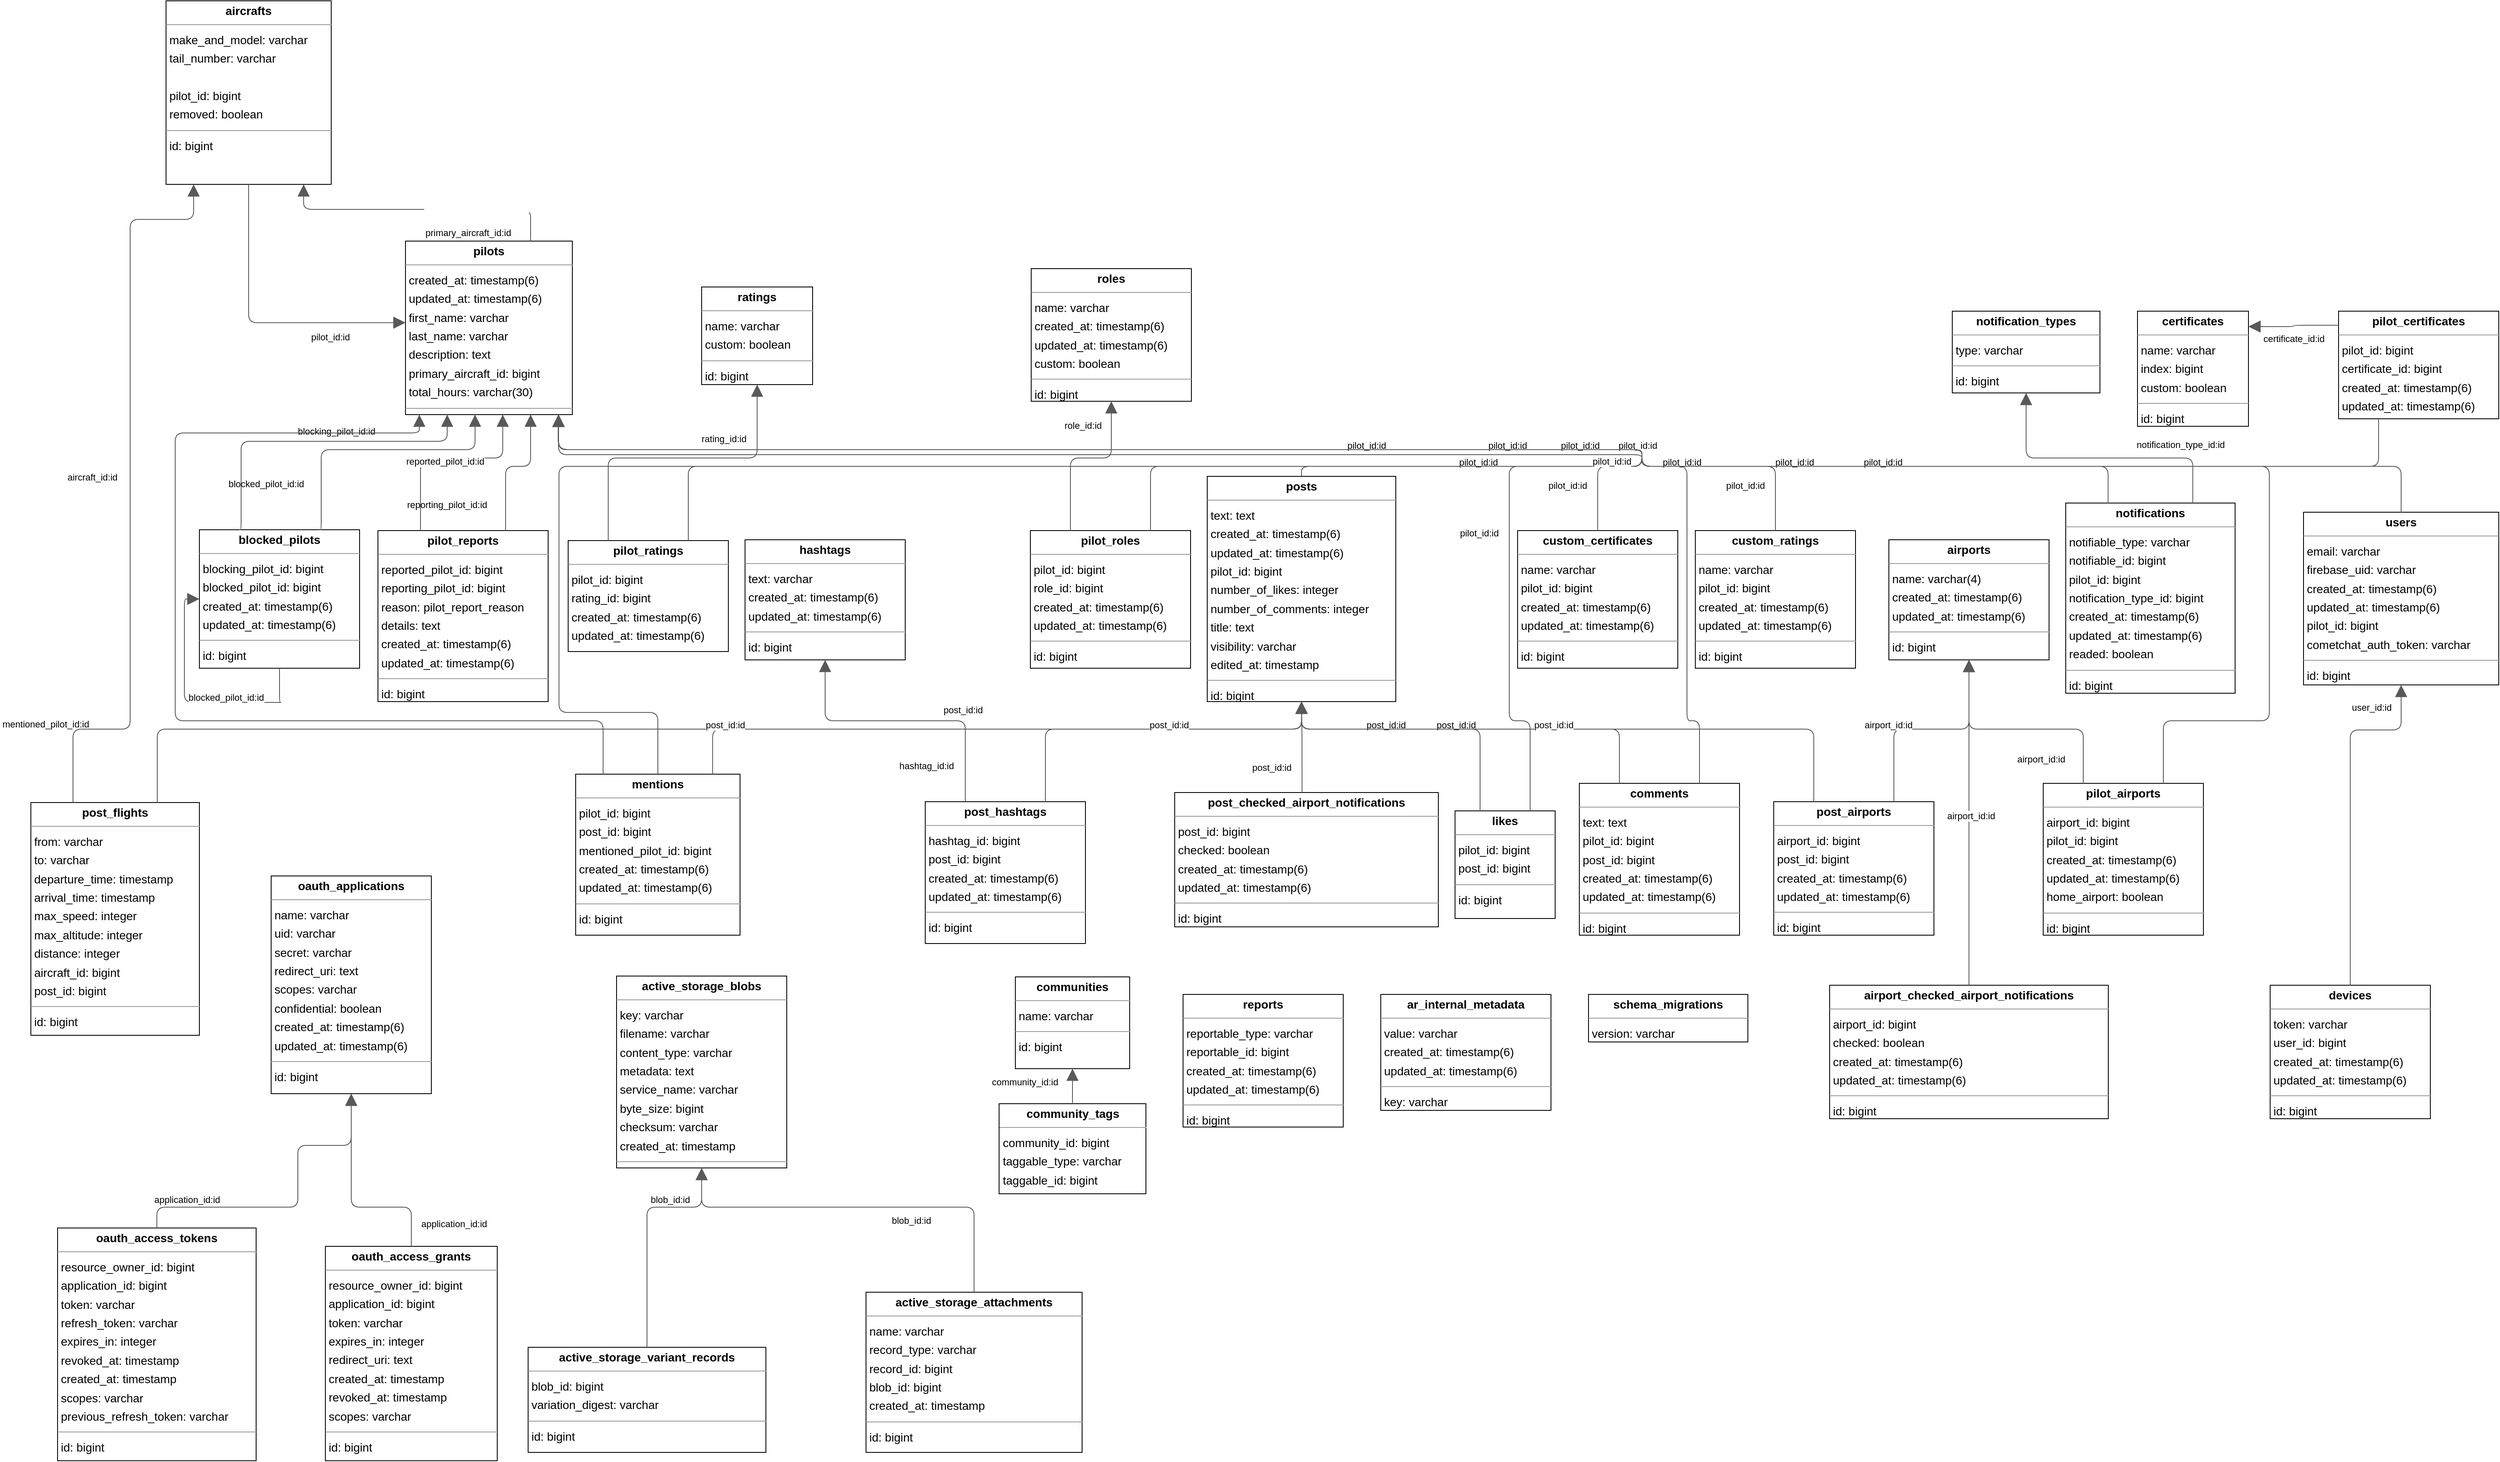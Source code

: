 <mxfile>
    <diagram id="LWJuCchAMLsDJDLeH5rj" name="Página-1">
        <mxGraphModel dx="1696" dy="1028" grid="1" gridSize="10" guides="1" tooltips="1" connect="1" arrows="1" fold="1" page="0" pageScale="1" pageWidth="827" pageHeight="1169" background="none" math="0" shadow="0">
            <root>
                <mxCell id="0"/>
                <mxCell id="1" parent="0"/>
                <mxCell id="node28" value="&lt;p style=&quot;margin:0px;margin-top:4px;text-align:center;&quot;&gt;&lt;b&gt;active_storage_attachments&lt;/b&gt;&lt;/p&gt;&lt;hr size=&quot;1&quot;/&gt;&lt;p style=&quot;margin:0 0 0 4px;line-height:1.6;&quot;&gt; name: varchar&lt;br/&gt; record_type: varchar&lt;br/&gt; record_id: bigint&lt;br/&gt; blob_id: bigint&lt;br/&gt; created_at: timestamp&lt;/p&gt;&lt;hr size=&quot;1&quot;/&gt;&lt;p style=&quot;margin:0 0 0 4px;line-height:1.6;&quot;&gt; id: bigint&lt;/p&gt;" style="verticalAlign=top;align=left;overflow=fill;fontSize=14;fontFamily=Helvetica;html=1;rounded=0;shadow=0;comic=0;labelBackgroundColor=none;strokeWidth=1;" parent="1" vertex="1">
                    <mxGeometry x="802" y="1328" width="259" height="192" as="geometry"/>
                </mxCell>
                <mxCell id="node20" value="&lt;p style=&quot;margin:0px;margin-top:4px;text-align:center;&quot;&gt;&lt;b&gt;active_storage_blobs&lt;/b&gt;&lt;/p&gt;&lt;hr size=&quot;1&quot;/&gt;&lt;p style=&quot;margin:0 0 0 4px;line-height:1.6;&quot;&gt; key: varchar&lt;br/&gt; filename: varchar&lt;br/&gt; content_type: varchar&lt;br/&gt; metadata: text&lt;br/&gt; service_name: varchar&lt;br/&gt; byte_size: bigint&lt;br/&gt; checksum: varchar&lt;br/&gt; created_at: timestamp&lt;/p&gt;&lt;hr size=&quot;1&quot;/&gt;&lt;p style=&quot;margin:0 0 0 4px;line-height:1.6;&quot;&gt; id: bigint&lt;/p&gt;" style="verticalAlign=top;align=left;overflow=fill;fontSize=14;fontFamily=Helvetica;html=1;rounded=0;shadow=0;comic=0;labelBackgroundColor=none;strokeWidth=1;" parent="1" vertex="1">
                    <mxGeometry x="503" y="949" width="204" height="230" as="geometry"/>
                </mxCell>
                <mxCell id="node22" value="&lt;p style=&quot;margin:0px;margin-top:4px;text-align:center;&quot;&gt;&lt;b&gt;active_storage_variant_records&lt;/b&gt;&lt;/p&gt;&lt;hr size=&quot;1&quot;/&gt;&lt;p style=&quot;margin:0 0 0 4px;line-height:1.6;&quot;&gt; blob_id: bigint&lt;br/&gt; variation_digest: varchar&lt;/p&gt;&lt;hr size=&quot;1&quot;/&gt;&lt;p style=&quot;margin:0 0 0 4px;line-height:1.6;&quot;&gt; id: bigint&lt;/p&gt;" style="verticalAlign=top;align=left;overflow=fill;fontSize=14;fontFamily=Helvetica;html=1;rounded=0;shadow=0;comic=0;labelBackgroundColor=none;strokeWidth=1;" parent="1" vertex="1">
                    <mxGeometry x="397" y="1394" width="285" height="126" as="geometry"/>
                </mxCell>
                <mxCell id="node27" value="&lt;p style=&quot;margin: 0px ; margin-top: 4px ; text-align: center&quot;&gt;&lt;b&gt;aircrafts&lt;/b&gt;&lt;/p&gt;&lt;hr size=&quot;1&quot;&gt;&lt;p style=&quot;margin: 0 0 0 4px ; line-height: 1.6&quot;&gt; make_and_model: varchar&lt;br&gt; tail_number: varchar&lt;/p&gt;&lt;p style=&quot;margin: 0 0 0 4px ; line-height: 1.6&quot;&gt;&lt;br&gt; pilot_id: bigint&lt;br&gt; removed: boolean&lt;/p&gt;&lt;hr size=&quot;1&quot;&gt;&lt;p style=&quot;margin: 0 0 0 4px ; line-height: 1.6&quot;&gt; id: bigint&lt;/p&gt;" style="verticalAlign=top;align=left;overflow=fill;fontSize=14;fontFamily=Helvetica;html=1;rounded=0;shadow=0;comic=0;labelBackgroundColor=none;strokeWidth=1;" parent="1" vertex="1">
                    <mxGeometry x="-37" y="-220" width="198" height="220" as="geometry"/>
                </mxCell>
                <mxCell id="node31" value="&lt;p style=&quot;margin:0px;margin-top:4px;text-align:center;&quot;&gt;&lt;b&gt;airport_checked_airport_notifications&lt;/b&gt;&lt;/p&gt;&lt;hr size=&quot;1&quot;/&gt;&lt;p style=&quot;margin:0 0 0 4px;line-height:1.6;&quot;&gt; airport_id: bigint&lt;br/&gt; checked: boolean&lt;br/&gt; created_at: timestamp(6)&lt;br/&gt; updated_at: timestamp(6)&lt;/p&gt;&lt;hr size=&quot;1&quot;/&gt;&lt;p style=&quot;margin:0 0 0 4px;line-height:1.6;&quot;&gt; id: bigint&lt;/p&gt;" style="verticalAlign=top;align=left;overflow=fill;fontSize=14;fontFamily=Helvetica;html=1;rounded=0;shadow=0;comic=0;labelBackgroundColor=none;strokeWidth=1;" parent="1" vertex="1">
                    <mxGeometry x="1957" y="960" width="334" height="160" as="geometry"/>
                </mxCell>
                <mxCell id="node11" value="&lt;p style=&quot;margin:0px;margin-top:4px;text-align:center;&quot;&gt;&lt;b&gt;airports&lt;/b&gt;&lt;/p&gt;&lt;hr size=&quot;1&quot;/&gt;&lt;p style=&quot;margin:0 0 0 4px;line-height:1.6;&quot;&gt; name: varchar(4)&lt;br/&gt; created_at: timestamp(6)&lt;br/&gt; updated_at: timestamp(6)&lt;/p&gt;&lt;hr size=&quot;1&quot;/&gt;&lt;p style=&quot;margin:0 0 0 4px;line-height:1.6;&quot;&gt; id: bigint&lt;/p&gt;" style="verticalAlign=top;align=left;overflow=fill;fontSize=14;fontFamily=Helvetica;html=1;rounded=0;shadow=0;comic=0;labelBackgroundColor=none;strokeWidth=1;" parent="1" vertex="1">
                    <mxGeometry x="2028" y="426" width="192" height="144" as="geometry"/>
                </mxCell>
                <mxCell id="node16" value="&lt;p style=&quot;margin:0px;margin-top:4px;text-align:center;&quot;&gt;&lt;b&gt;ar_internal_metadata&lt;/b&gt;&lt;/p&gt;&lt;hr size=&quot;1&quot;/&gt;&lt;p style=&quot;margin:0 0 0 4px;line-height:1.6;&quot;&gt; value: varchar&lt;br/&gt; created_at: timestamp(6)&lt;br/&gt; updated_at: timestamp(6)&lt;/p&gt;&lt;hr size=&quot;1&quot;/&gt;&lt;p style=&quot;margin:0 0 0 4px;line-height:1.6;&quot;&gt; key: varchar&lt;/p&gt;" style="verticalAlign=top;align=left;overflow=fill;fontSize=14;fontFamily=Helvetica;html=1;rounded=0;shadow=0;comic=0;labelBackgroundColor=none;strokeWidth=1;" parent="1" vertex="1">
                    <mxGeometry x="1419" y="971" width="204" height="139" as="geometry"/>
                </mxCell>
                <mxCell id="node8" value="&lt;p style=&quot;margin:0px;margin-top:4px;text-align:center;&quot;&gt;&lt;b&gt;blocked_pilots&lt;/b&gt;&lt;/p&gt;&lt;hr size=&quot;1&quot;/&gt;&lt;p style=&quot;margin:0 0 0 4px;line-height:1.6;&quot;&gt; blocking_pilot_id: bigint&lt;br/&gt; blocked_pilot_id: bigint&lt;br/&gt; created_at: timestamp(6)&lt;br/&gt; updated_at: timestamp(6)&lt;/p&gt;&lt;hr size=&quot;1&quot;/&gt;&lt;p style=&quot;margin:0 0 0 4px;line-height:1.6;&quot;&gt; id: bigint&lt;/p&gt;" style="verticalAlign=top;align=left;overflow=fill;fontSize=14;fontFamily=Helvetica;html=1;rounded=0;shadow=0;comic=0;labelBackgroundColor=none;strokeWidth=1;" parent="1" vertex="1">
                    <mxGeometry x="3" y="414" width="192" height="166" as="geometry"/>
                </mxCell>
                <mxCell id="node12" value="&lt;p style=&quot;margin:0px;margin-top:4px;text-align:center;&quot;&gt;&lt;b&gt;certificates&lt;/b&gt;&lt;/p&gt;&lt;hr size=&quot;1&quot;/&gt;&lt;p style=&quot;margin:0 0 0 4px;line-height:1.6;&quot;&gt; name: varchar&lt;br/&gt; index: bigint&lt;br/&gt; custom: boolean&lt;/p&gt;&lt;hr size=&quot;1&quot;/&gt;&lt;p style=&quot;margin:0 0 0 4px;line-height:1.6;&quot;&gt; id: bigint&lt;/p&gt;" style="verticalAlign=top;align=left;overflow=fill;fontSize=14;fontFamily=Helvetica;html=1;rounded=0;shadow=0;comic=0;labelBackgroundColor=none;strokeWidth=1;" parent="1" vertex="1">
                    <mxGeometry x="2326" y="152" width="133" height="138" as="geometry"/>
                </mxCell>
                <mxCell id="node13" value="&lt;p style=&quot;margin:0px;margin-top:4px;text-align:center;&quot;&gt;&lt;b&gt;comments&lt;/b&gt;&lt;/p&gt;&lt;hr size=&quot;1&quot;/&gt;&lt;p style=&quot;margin:0 0 0 4px;line-height:1.6;&quot;&gt; text: text&lt;br/&gt; pilot_id: bigint&lt;br/&gt; post_id: bigint&lt;br/&gt; created_at: timestamp(6)&lt;br/&gt; updated_at: timestamp(6)&lt;/p&gt;&lt;hr size=&quot;1&quot;/&gt;&lt;p style=&quot;margin:0 0 0 4px;line-height:1.6;&quot;&gt; id: bigint&lt;/p&gt;" style="verticalAlign=top;align=left;overflow=fill;fontSize=14;fontFamily=Helvetica;html=1;rounded=0;shadow=0;comic=0;labelBackgroundColor=none;strokeWidth=1;" parent="1" vertex="1">
                    <mxGeometry x="1657" y="718" width="192" height="182" as="geometry"/>
                </mxCell>
                <mxCell id="node21" value="&lt;p style=&quot;margin:0px;margin-top:4px;text-align:center;&quot;&gt;&lt;b&gt;communities&lt;/b&gt;&lt;/p&gt;&lt;hr size=&quot;1&quot;/&gt;&lt;p style=&quot;margin:0 0 0 4px;line-height:1.6;&quot;&gt; name: varchar&lt;/p&gt;&lt;hr size=&quot;1&quot;/&gt;&lt;p style=&quot;margin:0 0 0 4px;line-height:1.6;&quot;&gt; id: bigint&lt;/p&gt;" style="verticalAlign=top;align=left;overflow=fill;fontSize=14;fontFamily=Helvetica;html=1;rounded=0;shadow=0;comic=0;labelBackgroundColor=none;strokeWidth=1;" parent="1" vertex="1">
                    <mxGeometry x="981" y="950" width="137" height="110" as="geometry"/>
                </mxCell>
                <mxCell id="node30" value="&lt;p style=&quot;margin:0px;margin-top:4px;text-align:center;&quot;&gt;&lt;b&gt;community_tags&lt;/b&gt;&lt;/p&gt;&lt;hr size=&quot;1&quot;/&gt;&lt;p style=&quot;margin:0 0 0 4px;line-height:1.6;&quot;&gt; community_id: bigint&lt;br/&gt; taggable_type: varchar&lt;br/&gt; taggable_id: bigint&lt;/p&gt;" style="verticalAlign=top;align=left;overflow=fill;fontSize=14;fontFamily=Helvetica;html=1;rounded=0;shadow=0;comic=0;labelBackgroundColor=none;strokeWidth=1;" parent="1" vertex="1">
                    <mxGeometry x="961.5" y="1102" width="176" height="108" as="geometry"/>
                </mxCell>
                <mxCell id="node6" value="&lt;p style=&quot;margin:0px;margin-top:4px;text-align:center;&quot;&gt;&lt;b&gt;custom_certificates&lt;/b&gt;&lt;/p&gt;&lt;hr size=&quot;1&quot;/&gt;&lt;p style=&quot;margin:0 0 0 4px;line-height:1.6;&quot;&gt; name: varchar&lt;br/&gt; pilot_id: bigint&lt;br/&gt; created_at: timestamp(6)&lt;br/&gt; updated_at: timestamp(6)&lt;/p&gt;&lt;hr size=&quot;1&quot;/&gt;&lt;p style=&quot;margin:0 0 0 4px;line-height:1.6;&quot;&gt; id: bigint&lt;/p&gt;" style="verticalAlign=top;align=left;overflow=fill;fontSize=14;fontFamily=Helvetica;html=1;rounded=0;shadow=0;comic=0;labelBackgroundColor=none;strokeWidth=1;" parent="1" vertex="1">
                    <mxGeometry x="1583" y="415" width="192" height="165" as="geometry"/>
                </mxCell>
                <mxCell id="node34" value="&lt;p style=&quot;margin:0px;margin-top:4px;text-align:center;&quot;&gt;&lt;b&gt;custom_ratings&lt;/b&gt;&lt;/p&gt;&lt;hr size=&quot;1&quot;/&gt;&lt;p style=&quot;margin:0 0 0 4px;line-height:1.6;&quot;&gt; name: varchar&lt;br/&gt; pilot_id: bigint&lt;br/&gt; created_at: timestamp(6)&lt;br/&gt; updated_at: timestamp(6)&lt;/p&gt;&lt;hr size=&quot;1&quot;/&gt;&lt;p style=&quot;margin:0 0 0 4px;line-height:1.6;&quot;&gt; id: bigint&lt;/p&gt;" style="verticalAlign=top;align=left;overflow=fill;fontSize=14;fontFamily=Helvetica;html=1;rounded=0;shadow=0;comic=0;labelBackgroundColor=none;strokeWidth=1;" parent="1" vertex="1">
                    <mxGeometry x="1796" y="415" width="192" height="165" as="geometry"/>
                </mxCell>
                <mxCell id="node3" value="&lt;p style=&quot;margin:0px;margin-top:4px;text-align:center;&quot;&gt;&lt;b&gt;devices&lt;/b&gt;&lt;/p&gt;&lt;hr size=&quot;1&quot;/&gt;&lt;p style=&quot;margin:0 0 0 4px;line-height:1.6;&quot;&gt; token: varchar&lt;br/&gt; user_id: bigint&lt;br/&gt; created_at: timestamp(6)&lt;br/&gt; updated_at: timestamp(6)&lt;/p&gt;&lt;hr size=&quot;1&quot;/&gt;&lt;p style=&quot;margin:0 0 0 4px;line-height:1.6;&quot;&gt; id: bigint&lt;/p&gt;" style="verticalAlign=top;align=left;overflow=fill;fontSize=14;fontFamily=Helvetica;html=1;rounded=0;shadow=0;comic=0;labelBackgroundColor=none;strokeWidth=1;" parent="1" vertex="1">
                    <mxGeometry x="2485" y="960" width="192" height="160" as="geometry"/>
                </mxCell>
                <mxCell id="node35" value="&lt;p style=&quot;margin:0px;margin-top:4px;text-align:center;&quot;&gt;&lt;b&gt;hashtags&lt;/b&gt;&lt;/p&gt;&lt;hr size=&quot;1&quot;/&gt;&lt;p style=&quot;margin:0 0 0 4px;line-height:1.6;&quot;&gt; text: varchar&lt;br/&gt; created_at: timestamp(6)&lt;br/&gt; updated_at: timestamp(6)&lt;/p&gt;&lt;hr size=&quot;1&quot;/&gt;&lt;p style=&quot;margin:0 0 0 4px;line-height:1.6;&quot;&gt; id: bigint&lt;/p&gt;" style="verticalAlign=top;align=left;overflow=fill;fontSize=14;fontFamily=Helvetica;html=1;rounded=0;shadow=0;comic=0;labelBackgroundColor=none;strokeWidth=1;" parent="1" vertex="1">
                    <mxGeometry x="657" y="426" width="192" height="144" as="geometry"/>
                </mxCell>
                <mxCell id="node32" value="&lt;p style=&quot;margin:0px;margin-top:4px;text-align:center;&quot;&gt;&lt;b&gt;likes&lt;/b&gt;&lt;/p&gt;&lt;hr size=&quot;1&quot;/&gt;&lt;p style=&quot;margin:0 0 0 4px;line-height:1.6;&quot;&gt; pilot_id: bigint&lt;br/&gt; post_id: bigint&lt;/p&gt;&lt;hr size=&quot;1&quot;/&gt;&lt;p style=&quot;margin:0 0 0 4px;line-height:1.6;&quot;&gt; id: bigint&lt;/p&gt;" style="verticalAlign=top;align=left;overflow=fill;fontSize=14;fontFamily=Helvetica;html=1;rounded=0;shadow=0;comic=0;labelBackgroundColor=none;strokeWidth=1;" parent="1" vertex="1">
                    <mxGeometry x="1508" y="751" width="120" height="129" as="geometry"/>
                </mxCell>
                <mxCell id="node0" value="&lt;p style=&quot;margin:0px;margin-top:4px;text-align:center;&quot;&gt;&lt;b&gt;mentions&lt;/b&gt;&lt;/p&gt;&lt;hr size=&quot;1&quot;/&gt;&lt;p style=&quot;margin:0 0 0 4px;line-height:1.6;&quot;&gt; pilot_id: bigint&lt;br/&gt; post_id: bigint&lt;br/&gt; mentioned_pilot_id: bigint&lt;br/&gt; created_at: timestamp(6)&lt;br/&gt; updated_at: timestamp(6)&lt;/p&gt;&lt;hr size=&quot;1&quot;/&gt;&lt;p style=&quot;margin:0 0 0 4px;line-height:1.6;&quot;&gt; id: bigint&lt;/p&gt;" style="verticalAlign=top;align=left;overflow=fill;fontSize=14;fontFamily=Helvetica;html=1;rounded=0;shadow=0;comic=0;labelBackgroundColor=none;strokeWidth=1;" parent="1" vertex="1">
                    <mxGeometry x="454" y="707" width="197" height="193" as="geometry"/>
                </mxCell>
                <mxCell id="node18" value="&lt;p style=&quot;margin:0px;margin-top:4px;text-align:center;&quot;&gt;&lt;b&gt;notification_types&lt;/b&gt;&lt;/p&gt;&lt;hr size=&quot;1&quot;/&gt;&lt;p style=&quot;margin:0 0 0 4px;line-height:1.6;&quot;&gt; type: varchar&lt;/p&gt;&lt;hr size=&quot;1&quot;/&gt;&lt;p style=&quot;margin:0 0 0 4px;line-height:1.6;&quot;&gt; id: bigint&lt;/p&gt;" style="verticalAlign=top;align=left;overflow=fill;fontSize=14;fontFamily=Helvetica;html=1;rounded=0;shadow=0;comic=0;labelBackgroundColor=none;strokeWidth=1;" parent="1" vertex="1">
                    <mxGeometry x="2104" y="152" width="177" height="98" as="geometry"/>
                </mxCell>
                <mxCell id="node36" value="&lt;p style=&quot;margin:0px;margin-top:4px;text-align:center;&quot;&gt;&lt;b&gt;notifications&lt;/b&gt;&lt;/p&gt;&lt;hr size=&quot;1&quot;/&gt;&lt;p style=&quot;margin:0 0 0 4px;line-height:1.6;&quot;&gt; notifiable_type: varchar&lt;br/&gt; notifiable_id: bigint&lt;br/&gt; pilot_id: bigint&lt;br/&gt; notification_type_id: bigint&lt;br/&gt; created_at: timestamp(6)&lt;br/&gt; updated_at: timestamp(6)&lt;br/&gt; readed: boolean&lt;/p&gt;&lt;hr size=&quot;1&quot;/&gt;&lt;p style=&quot;margin:0 0 0 4px;line-height:1.6;&quot;&gt; id: bigint&lt;/p&gt;" style="verticalAlign=top;align=left;overflow=fill;fontSize=14;fontFamily=Helvetica;html=1;rounded=0;shadow=0;comic=0;labelBackgroundColor=none;strokeWidth=1;" parent="1" vertex="1">
                    <mxGeometry x="2240" y="382" width="203" height="228" as="geometry"/>
                </mxCell>
                <mxCell id="node33" value="&lt;p style=&quot;margin:0px;margin-top:4px;text-align:center;&quot;&gt;&lt;b&gt;oauth_access_grants&lt;/b&gt;&lt;/p&gt;&lt;hr size=&quot;1&quot;/&gt;&lt;p style=&quot;margin:0 0 0 4px;line-height:1.6;&quot;&gt; resource_owner_id: bigint&lt;br/&gt; application_id: bigint&lt;br/&gt; token: varchar&lt;br/&gt; expires_in: integer&lt;br/&gt; redirect_uri: text&lt;br/&gt; created_at: timestamp&lt;br/&gt; revoked_at: timestamp&lt;br/&gt; scopes: varchar&lt;/p&gt;&lt;hr size=&quot;1&quot;/&gt;&lt;p style=&quot;margin:0 0 0 4px;line-height:1.6;&quot;&gt; id: bigint&lt;/p&gt;" style="verticalAlign=top;align=left;overflow=fill;fontSize=14;fontFamily=Helvetica;html=1;rounded=0;shadow=0;comic=0;labelBackgroundColor=none;strokeWidth=1;" parent="1" vertex="1">
                    <mxGeometry x="154" y="1273" width="206" height="257" as="geometry"/>
                </mxCell>
                <mxCell id="node4" value="&lt;p style=&quot;margin:0px;margin-top:4px;text-align:center;&quot;&gt;&lt;b&gt;oauth_access_tokens&lt;/b&gt;&lt;/p&gt;&lt;hr size=&quot;1&quot;/&gt;&lt;p style=&quot;margin:0 0 0 4px;line-height:1.6;&quot;&gt; resource_owner_id: bigint&lt;br/&gt; application_id: bigint&lt;br/&gt; token: varchar&lt;br/&gt; refresh_token: varchar&lt;br/&gt; expires_in: integer&lt;br/&gt; revoked_at: timestamp&lt;br/&gt; created_at: timestamp&lt;br/&gt; scopes: varchar&lt;br/&gt; previous_refresh_token: varchar&lt;/p&gt;&lt;hr size=&quot;1&quot;/&gt;&lt;p style=&quot;margin:0 0 0 4px;line-height:1.6;&quot;&gt; id: bigint&lt;/p&gt;" style="verticalAlign=top;align=left;overflow=fill;fontSize=14;fontFamily=Helvetica;html=1;rounded=0;shadow=0;comic=0;labelBackgroundColor=none;strokeWidth=1;" parent="1" vertex="1">
                    <mxGeometry x="-167" y="1251" width="238" height="279" as="geometry"/>
                </mxCell>
                <mxCell id="node15" value="&lt;p style=&quot;margin:0px;margin-top:4px;text-align:center;&quot;&gt;&lt;b&gt;oauth_applications&lt;/b&gt;&lt;/p&gt;&lt;hr size=&quot;1&quot;/&gt;&lt;p style=&quot;margin:0 0 0 4px;line-height:1.6;&quot;&gt; name: varchar&lt;br/&gt; uid: varchar&lt;br/&gt; secret: varchar&lt;br/&gt; redirect_uri: text&lt;br/&gt; scopes: varchar&lt;br/&gt; confidential: boolean&lt;br/&gt; created_at: timestamp(6)&lt;br/&gt; updated_at: timestamp(6)&lt;/p&gt;&lt;hr size=&quot;1&quot;/&gt;&lt;p style=&quot;margin:0 0 0 4px;line-height:1.6;&quot;&gt; id: bigint&lt;/p&gt;" style="verticalAlign=top;align=left;overflow=fill;fontSize=14;fontFamily=Helvetica;html=1;rounded=0;shadow=0;comic=0;labelBackgroundColor=none;strokeWidth=1;" parent="1" vertex="1">
                    <mxGeometry x="89" y="829" width="192" height="261" as="geometry"/>
                </mxCell>
                <mxCell id="node23" value="&lt;p style=&quot;margin:0px;margin-top:4px;text-align:center;&quot;&gt;&lt;b&gt;pilot_airports&lt;/b&gt;&lt;/p&gt;&lt;hr size=&quot;1&quot;/&gt;&lt;p style=&quot;margin:0 0 0 4px;line-height:1.6;&quot;&gt; airport_id: bigint&lt;br/&gt; pilot_id: bigint&lt;br/&gt; created_at: timestamp(6)&lt;br/&gt; updated_at: timestamp(6)&lt;br/&gt; home_airport: boolean&lt;/p&gt;&lt;hr size=&quot;1&quot;/&gt;&lt;p style=&quot;margin:0 0 0 4px;line-height:1.6;&quot;&gt; id: bigint&lt;/p&gt;" style="verticalAlign=top;align=left;overflow=fill;fontSize=14;fontFamily=Helvetica;html=1;rounded=0;shadow=0;comic=0;labelBackgroundColor=none;strokeWidth=1;" parent="1" vertex="1">
                    <mxGeometry x="2213" y="718" width="192" height="182" as="geometry"/>
                </mxCell>
                <mxCell id="node37" value="&lt;p style=&quot;margin:0px;margin-top:4px;text-align:center;&quot;&gt;&lt;b&gt;pilot_certificates&lt;/b&gt;&lt;/p&gt;&lt;hr size=&quot;1&quot;/&gt;&lt;p style=&quot;margin:0 0 0 4px;line-height:1.6;&quot;&gt; pilot_id: bigint&lt;br/&gt; certificate_id: bigint&lt;br/&gt; created_at: timestamp(6)&lt;br/&gt; updated_at: timestamp(6)&lt;/p&gt;" style="verticalAlign=top;align=left;overflow=fill;fontSize=14;fontFamily=Helvetica;html=1;rounded=0;shadow=0;comic=0;labelBackgroundColor=none;strokeWidth=1;" parent="1" vertex="1">
                    <mxGeometry x="2567" y="152" width="192" height="129" as="geometry"/>
                </mxCell>
                <mxCell id="node14" value="&lt;p style=&quot;margin:0px;margin-top:4px;text-align:center;&quot;&gt;&lt;b&gt;pilot_ratings&lt;/b&gt;&lt;/p&gt;&lt;hr size=&quot;1&quot;/&gt;&lt;p style=&quot;margin:0 0 0 4px;line-height:1.6;&quot;&gt; pilot_id: bigint&lt;br/&gt; rating_id: bigint&lt;br/&gt; created_at: timestamp(6)&lt;br/&gt; updated_at: timestamp(6)&lt;/p&gt;" style="verticalAlign=top;align=left;overflow=fill;fontSize=14;fontFamily=Helvetica;html=1;rounded=0;shadow=0;comic=0;labelBackgroundColor=none;strokeWidth=1;" parent="1" vertex="1">
                    <mxGeometry x="445" y="427" width="192" height="133" as="geometry"/>
                </mxCell>
                <mxCell id="node7" value="&lt;p style=&quot;margin:0px;margin-top:4px;text-align:center;&quot;&gt;&lt;b&gt;pilot_reports&lt;/b&gt;&lt;/p&gt;&lt;hr size=&quot;1&quot;/&gt;&lt;p style=&quot;margin:0 0 0 4px;line-height:1.6;&quot;&gt; reported_pilot_id: bigint&lt;br/&gt; reporting_pilot_id: bigint&lt;br/&gt; reason: pilot_report_reason&lt;br/&gt; details: text&lt;br/&gt; created_at: timestamp(6)&lt;br/&gt; updated_at: timestamp(6)&lt;/p&gt;&lt;hr size=&quot;1&quot;/&gt;&lt;p style=&quot;margin:0 0 0 4px;line-height:1.6;&quot;&gt; id: bigint&lt;/p&gt;" style="verticalAlign=top;align=left;overflow=fill;fontSize=14;fontFamily=Helvetica;html=1;rounded=0;shadow=0;comic=0;labelBackgroundColor=none;strokeWidth=1;" parent="1" vertex="1">
                    <mxGeometry x="217" y="415" width="204" height="205" as="geometry"/>
                </mxCell>
                <mxCell id="node2" value="&lt;p style=&quot;margin:0px;margin-top:4px;text-align:center;&quot;&gt;&lt;b&gt;pilot_roles&lt;/b&gt;&lt;/p&gt;&lt;hr size=&quot;1&quot;/&gt;&lt;p style=&quot;margin:0 0 0 4px;line-height:1.6;&quot;&gt; pilot_id: bigint&lt;br/&gt; role_id: bigint&lt;br/&gt; created_at: timestamp(6)&lt;br/&gt; updated_at: timestamp(6)&lt;/p&gt;&lt;hr size=&quot;1&quot;/&gt;&lt;p style=&quot;margin:0 0 0 4px;line-height:1.6;&quot;&gt; id: bigint&lt;/p&gt;" style="verticalAlign=top;align=left;overflow=fill;fontSize=14;fontFamily=Helvetica;html=1;rounded=0;shadow=0;comic=0;labelBackgroundColor=none;strokeWidth=1;" parent="1" vertex="1">
                    <mxGeometry x="999" y="415" width="192" height="165" as="geometry"/>
                </mxCell>
                <mxCell id="node25" value="&lt;p style=&quot;margin:0px;margin-top:4px;text-align:center;&quot;&gt;&lt;b&gt;pilots&lt;/b&gt;&lt;/p&gt;&lt;hr size=&quot;1&quot;/&gt;&lt;p style=&quot;margin:0 0 0 4px;line-height:1.6;&quot;&gt; created_at: timestamp(6)&lt;br/&gt; updated_at: timestamp(6)&lt;br/&gt; first_name: varchar&lt;br/&gt; last_name: varchar&lt;br/&gt; description: text&lt;br/&gt; primary_aircraft_id: bigint&lt;br/&gt; total_hours: varchar(30)&lt;/p&gt;&lt;hr size=&quot;1&quot;/&gt;&lt;p style=&quot;margin:0 0 0 4px;line-height:1.6;&quot;&gt; id: bigint&lt;/p&gt;" style="verticalAlign=top;align=left;overflow=fill;fontSize=14;fontFamily=Helvetica;html=1;rounded=0;shadow=0;comic=0;labelBackgroundColor=none;strokeWidth=1;" parent="1" vertex="1">
                    <mxGeometry x="250" y="68" width="200" height="208" as="geometry"/>
                </mxCell>
                <mxCell id="node10" value="&lt;p style=&quot;margin:0px;margin-top:4px;text-align:center;&quot;&gt;&lt;b&gt;post_airports&lt;/b&gt;&lt;/p&gt;&lt;hr size=&quot;1&quot;/&gt;&lt;p style=&quot;margin:0 0 0 4px;line-height:1.6;&quot;&gt; airport_id: bigint&lt;br/&gt; post_id: bigint&lt;br/&gt; created_at: timestamp(6)&lt;br/&gt; updated_at: timestamp(6)&lt;/p&gt;&lt;hr size=&quot;1&quot;/&gt;&lt;p style=&quot;margin:0 0 0 4px;line-height:1.6;&quot;&gt; id: bigint&lt;/p&gt;" style="verticalAlign=top;align=left;overflow=fill;fontSize=14;fontFamily=Helvetica;html=1;rounded=0;shadow=0;comic=0;labelBackgroundColor=none;strokeWidth=1;" parent="1" vertex="1">
                    <mxGeometry x="1890" y="740" width="192" height="160" as="geometry"/>
                </mxCell>
                <mxCell id="node29" value="&lt;p style=&quot;margin:0px;margin-top:4px;text-align:center;&quot;&gt;&lt;b&gt;post_checked_airport_notifications&lt;/b&gt;&lt;/p&gt;&lt;hr size=&quot;1&quot;/&gt;&lt;p style=&quot;margin:0 0 0 4px;line-height:1.6;&quot;&gt; post_id: bigint&lt;br/&gt; checked: boolean&lt;br/&gt; created_at: timestamp(6)&lt;br/&gt; updated_at: timestamp(6)&lt;/p&gt;&lt;hr size=&quot;1&quot;/&gt;&lt;p style=&quot;margin:0 0 0 4px;line-height:1.6;&quot;&gt; id: bigint&lt;/p&gt;" style="verticalAlign=top;align=left;overflow=fill;fontSize=14;fontFamily=Helvetica;html=1;rounded=0;shadow=0;comic=0;labelBackgroundColor=none;strokeWidth=1;" parent="1" vertex="1">
                    <mxGeometry x="1172" y="729" width="316" height="161" as="geometry"/>
                </mxCell>
                <mxCell id="node19" value="&lt;p style=&quot;margin:0px;margin-top:4px;text-align:center;&quot;&gt;&lt;b&gt;post_flights&lt;/b&gt;&lt;/p&gt;&lt;hr size=&quot;1&quot;/&gt;&lt;p style=&quot;margin:0 0 0 4px;line-height:1.6;&quot;&gt; from: varchar&lt;br/&gt; to: varchar&lt;br/&gt; departure_time: timestamp&lt;br/&gt; arrival_time: timestamp&lt;br/&gt; max_speed: integer&lt;br/&gt; max_altitude: integer&lt;br/&gt; distance: integer&lt;br/&gt; aircraft_id: bigint&lt;br/&gt; post_id: bigint&lt;/p&gt;&lt;hr size=&quot;1&quot;/&gt;&lt;p style=&quot;margin:0 0 0 4px;line-height:1.6;&quot;&gt; id: bigint&lt;/p&gt;" style="verticalAlign=top;align=left;overflow=fill;fontSize=14;fontFamily=Helvetica;html=1;rounded=0;shadow=0;comic=0;labelBackgroundColor=none;strokeWidth=1;" parent="1" vertex="1">
                    <mxGeometry x="-199" y="741" width="202" height="279" as="geometry"/>
                </mxCell>
                <mxCell id="node24" value="&lt;p style=&quot;margin:0px;margin-top:4px;text-align:center;&quot;&gt;&lt;b&gt;post_hashtags&lt;/b&gt;&lt;/p&gt;&lt;hr size=&quot;1&quot;/&gt;&lt;p style=&quot;margin:0 0 0 4px;line-height:1.6;&quot;&gt; hashtag_id: bigint&lt;br/&gt; post_id: bigint&lt;br/&gt; created_at: timestamp(6)&lt;br/&gt; updated_at: timestamp(6)&lt;/p&gt;&lt;hr size=&quot;1&quot;/&gt;&lt;p style=&quot;margin:0 0 0 4px;line-height:1.6;&quot;&gt; id: bigint&lt;/p&gt;" style="verticalAlign=top;align=left;overflow=fill;fontSize=14;fontFamily=Helvetica;html=1;rounded=0;shadow=0;comic=0;labelBackgroundColor=none;strokeWidth=1;" parent="1" vertex="1">
                    <mxGeometry x="873" y="740" width="192" height="170" as="geometry"/>
                </mxCell>
                <mxCell id="node38" value="&lt;p style=&quot;margin:0px;margin-top:4px;text-align:center;&quot;&gt;&lt;b&gt;posts&lt;/b&gt;&lt;/p&gt;&lt;hr size=&quot;1&quot;/&gt;&lt;p style=&quot;margin:0 0 0 4px;line-height:1.6;&quot;&gt; text: text&lt;br/&gt; created_at: timestamp(6)&lt;br/&gt; updated_at: timestamp(6)&lt;br/&gt; pilot_id: bigint&lt;br/&gt; number_of_likes: integer&lt;br/&gt; number_of_comments: integer&lt;br/&gt; title: text&lt;br/&gt; visibility: varchar&lt;br/&gt; edited_at: timestamp&lt;/p&gt;&lt;hr size=&quot;1&quot;/&gt;&lt;p style=&quot;margin:0 0 0 4px;line-height:1.6;&quot;&gt; id: bigint&lt;/p&gt;" style="verticalAlign=top;align=left;overflow=fill;fontSize=14;fontFamily=Helvetica;html=1;rounded=0;shadow=0;comic=0;labelBackgroundColor=none;strokeWidth=1;" parent="1" vertex="1">
                    <mxGeometry x="1211" y="350" width="226" height="270" as="geometry"/>
                </mxCell>
                <mxCell id="node17" value="&lt;p style=&quot;margin:0px;margin-top:4px;text-align:center;&quot;&gt;&lt;b&gt;ratings&lt;/b&gt;&lt;/p&gt;&lt;hr size=&quot;1&quot;/&gt;&lt;p style=&quot;margin:0 0 0 4px;line-height:1.6;&quot;&gt; name: varchar&lt;br/&gt; custom: boolean&lt;/p&gt;&lt;hr size=&quot;1&quot;/&gt;&lt;p style=&quot;margin:0 0 0 4px;line-height:1.6;&quot;&gt; id: bigint&lt;/p&gt;" style="verticalAlign=top;align=left;overflow=fill;fontSize=14;fontFamily=Helvetica;html=1;rounded=0;shadow=0;comic=0;labelBackgroundColor=none;strokeWidth=1;" parent="1" vertex="1">
                    <mxGeometry x="605" y="123" width="133" height="117" as="geometry"/>
                </mxCell>
                <mxCell id="node9" value="&lt;p style=&quot;margin:0px;margin-top:4px;text-align:center;&quot;&gt;&lt;b&gt;reports&lt;/b&gt;&lt;/p&gt;&lt;hr size=&quot;1&quot;/&gt;&lt;p style=&quot;margin:0 0 0 4px;line-height:1.6;&quot;&gt; reportable_type: varchar&lt;br/&gt; reportable_id: bigint&lt;br/&gt; created_at: timestamp(6)&lt;br/&gt; updated_at: timestamp(6)&lt;/p&gt;&lt;hr size=&quot;1&quot;/&gt;&lt;p style=&quot;margin:0 0 0 4px;line-height:1.6;&quot;&gt; id: bigint&lt;/p&gt;" style="verticalAlign=top;align=left;overflow=fill;fontSize=14;fontFamily=Helvetica;html=1;rounded=0;shadow=0;comic=0;labelBackgroundColor=none;strokeWidth=1;" parent="1" vertex="1">
                    <mxGeometry x="1182" y="971" width="192" height="159" as="geometry"/>
                </mxCell>
                <mxCell id="node5" value="&lt;p style=&quot;margin:0px;margin-top:4px;text-align:center;&quot;&gt;&lt;b&gt;roles&lt;/b&gt;&lt;/p&gt;&lt;hr size=&quot;1&quot;/&gt;&lt;p style=&quot;margin:0 0 0 4px;line-height:1.6;&quot;&gt; name: varchar&lt;br/&gt; created_at: timestamp(6)&lt;br/&gt; updated_at: timestamp(6)&lt;br/&gt; custom: boolean&lt;/p&gt;&lt;hr size=&quot;1&quot;/&gt;&lt;p style=&quot;margin:0 0 0 4px;line-height:1.6;&quot;&gt; id: bigint&lt;/p&gt;" style="verticalAlign=top;align=left;overflow=fill;fontSize=14;fontFamily=Helvetica;html=1;rounded=0;shadow=0;comic=0;labelBackgroundColor=none;strokeWidth=1;" parent="1" vertex="1">
                    <mxGeometry x="1000" y="101" width="192" height="159" as="geometry"/>
                </mxCell>
                <mxCell id="node1" value="&lt;p style=&quot;margin:0px;margin-top:4px;text-align:center;&quot;&gt;&lt;b&gt;schema_migrations&lt;/b&gt;&lt;/p&gt;&lt;hr size=&quot;1&quot;/&gt;&lt;p style=&quot;margin:0 0 0 4px;line-height:1.6;&quot;&gt; version: varchar&lt;/p&gt;" style="verticalAlign=top;align=left;overflow=fill;fontSize=14;fontFamily=Helvetica;html=1;rounded=0;shadow=0;comic=0;labelBackgroundColor=none;strokeWidth=1;" parent="1" vertex="1">
                    <mxGeometry x="1668" y="971" width="191" height="57" as="geometry"/>
                </mxCell>
                <mxCell id="node26" value="&lt;p style=&quot;margin:0px;margin-top:4px;text-align:center;&quot;&gt;&lt;b&gt;users&lt;/b&gt;&lt;/p&gt;&lt;hr size=&quot;1&quot;/&gt;&lt;p style=&quot;margin:0 0 0 4px;line-height:1.6;&quot;&gt; email: varchar&lt;br/&gt; firebase_uid: varchar&lt;br/&gt; created_at: timestamp(6)&lt;br/&gt; updated_at: timestamp(6)&lt;br/&gt; pilot_id: bigint&lt;br/&gt; cometchat_auth_token: varchar&lt;/p&gt;&lt;hr size=&quot;1&quot;/&gt;&lt;p style=&quot;margin:0 0 0 4px;line-height:1.6;&quot;&gt; id: bigint&lt;/p&gt;" style="verticalAlign=top;align=left;overflow=fill;fontSize=14;fontFamily=Helvetica;html=1;rounded=0;shadow=0;comic=0;labelBackgroundColor=none;strokeWidth=1;" parent="1" vertex="1">
                    <mxGeometry x="2525" y="393" width="234" height="207" as="geometry"/>
                </mxCell>
                <mxCell id="edge22" value="" style="html=1;rounded=1;edgeStyle=orthogonalEdgeStyle;dashed=0;startArrow=none;endArrow=block;endSize=12;strokeColor=#595959;exitX=0.500;exitY=0.000;exitDx=0;exitDy=0;entryX=0.500;entryY=1.000;entryDx=0;entryDy=0;" parent="1" source="node28" target="node20" edge="1">
                    <mxGeometry width="50" height="50" relative="1" as="geometry">
                        <Array as="points">
                            <mxPoint x="932" y="1226"/>
                            <mxPoint x="605" y="1226"/>
                        </Array>
                    </mxGeometry>
                </mxCell>
                <mxCell id="label134" value="blob_id:id" style="edgeLabel;resizable=0;html=1;align=left;verticalAlign=top;strokeColor=default;" parent="edge22" vertex="1" connectable="0">
                    <mxGeometry x="831" y="1229" as="geometry"/>
                </mxCell>
                <mxCell id="edge0" value="" style="html=1;rounded=1;edgeStyle=orthogonalEdgeStyle;dashed=0;startArrow=none;endArrow=block;endSize=12;strokeColor=#595959;exitX=0.500;exitY=0.000;exitDx=0;exitDy=0;entryX=0.500;entryY=1.000;entryDx=0;entryDy=0;" parent="1" source="node22" target="node20" edge="1">
                    <mxGeometry width="50" height="50" relative="1" as="geometry">
                        <Array as="points">
                            <mxPoint x="540" y="1226"/>
                            <mxPoint x="605" y="1226"/>
                        </Array>
                    </mxGeometry>
                </mxCell>
                <mxCell id="label2" value="blob_id:id" style="edgeLabel;resizable=0;html=1;align=left;verticalAlign=top;strokeColor=default;" parent="edge0" vertex="1" connectable="0">
                    <mxGeometry x="542" y="1204" as="geometry"/>
                </mxCell>
                <mxCell id="edge15" value="" style="html=1;rounded=1;edgeStyle=orthogonalEdgeStyle;dashed=0;startArrow=none;endArrow=block;endSize=12;strokeColor=#595959;exitX=0.500;exitY=1.000;exitDx=0;exitDy=0;entryX=0.000;entryY=0.470;entryDx=0;entryDy=0;" parent="1" source="node27" target="node25" edge="1">
                    <mxGeometry width="50" height="50" relative="1" as="geometry">
                        <Array as="points">
                            <mxPoint x="62" y="166"/>
                        </Array>
                    </mxGeometry>
                </mxCell>
                <mxCell id="label92" value="pilot_id:id" style="edgeLabel;resizable=0;html=1;align=left;verticalAlign=top;strokeColor=default;" parent="edge15" vertex="1" connectable="0">
                    <mxGeometry x="135" y="170" as="geometry"/>
                </mxCell>
                <mxCell id="edge36" value="" style="html=1;rounded=1;edgeStyle=orthogonalEdgeStyle;dashed=0;startArrow=none;endArrow=block;endSize=12;strokeColor=#595959;exitX=0.500;exitY=0.000;exitDx=0;exitDy=0;entryX=0.500;entryY=1.000;entryDx=0;entryDy=0;" parent="1" source="node31" target="node11" edge="1">
                    <mxGeometry width="50" height="50" relative="1" as="geometry">
                        <Array as="points"/>
                    </mxGeometry>
                </mxCell>
                <mxCell id="label218" value="airport_id:id" style="edgeLabel;resizable=0;html=1;align=left;verticalAlign=top;strokeColor=default;" parent="edge36" vertex="1" connectable="0">
                    <mxGeometry x="2096" y="744" as="geometry"/>
                </mxCell>
                <mxCell id="edge8" value="" style="html=1;rounded=1;edgeStyle=orthogonalEdgeStyle;dashed=0;startArrow=none;endArrow=block;endSize=12;strokeColor=#595959;exitX=0.500;exitY=1.000;exitDx=0;exitDy=0;entryX=0.000;entryY=0.500;entryDx=0;entryDy=0;" parent="1" source="node8" target="node8" edge="1">
                    <mxGeometry width="50" height="50" relative="1" as="geometry">
                        <Array as="points">
                            <mxPoint x="101" y="621"/>
                            <mxPoint x="-15" y="621"/>
                            <mxPoint x="-15" y="530"/>
                        </Array>
                    </mxGeometry>
                </mxCell>
                <mxCell id="label50" value="blocked_pilot_id:id" style="edgeLabel;resizable=0;html=1;align=left;verticalAlign=top;strokeColor=default;" parent="edge8" vertex="1" connectable="0">
                    <mxGeometry x="-12" y="602" as="geometry"/>
                </mxCell>
                <mxCell id="edge19" value="" style="html=1;rounded=1;edgeStyle=orthogonalEdgeStyle;dashed=0;startArrow=none;endArrow=block;endSize=12;strokeColor=#595959;exitX=0.750;exitY=0.000;exitDx=0;exitDy=0;entryX=0.417;entryY=1.000;entryDx=0;entryDy=0;" parent="1" source="node8" target="node25" edge="1">
                    <mxGeometry width="50" height="50" relative="1" as="geometry">
                        <Array as="points">
                            <mxPoint x="149" y="318"/>
                            <mxPoint x="333" y="318"/>
                        </Array>
                    </mxGeometry>
                </mxCell>
                <mxCell id="label116" value="blocked_pilot_id:id" style="edgeLabel;resizable=0;html=1;align=left;verticalAlign=top;strokeColor=default;" parent="edge19" vertex="1" connectable="0">
                    <mxGeometry x="36" y="346" as="geometry"/>
                </mxCell>
                <mxCell id="edge35" value="" style="html=1;rounded=1;edgeStyle=orthogonalEdgeStyle;dashed=0;startArrow=none;endArrow=block;endSize=12;strokeColor=#595959;exitX=0.250;exitY=0.000;exitDx=0;exitDy=0;entryX=0.250;entryY=1.000;entryDx=0;entryDy=0;" parent="1" source="node8" target="node25" edge="1">
                    <mxGeometry width="50" height="50" relative="1" as="geometry">
                        <Array as="points">
                            <mxPoint x="53" y="308"/>
                            <mxPoint x="300" y="308"/>
                        </Array>
                    </mxGeometry>
                </mxCell>
                <mxCell id="label212" value="blocking_pilot_id:id" style="edgeLabel;resizable=0;html=1;align=left;verticalAlign=top;strokeColor=default;" parent="edge35" vertex="1" connectable="0">
                    <mxGeometry x="119" y="283" as="geometry"/>
                </mxCell>
                <mxCell id="edge20" value="" style="html=1;rounded=1;edgeStyle=orthogonalEdgeStyle;dashed=0;startArrow=none;endArrow=block;endSize=12;strokeColor=#595959;exitX=0.750;exitY=0.000;exitDx=0;exitDy=0;entryX=0.917;entryY=1.000;entryDx=0;entryDy=0;" parent="1" source="node13" target="node25" edge="1">
                    <mxGeometry width="50" height="50" relative="1" as="geometry">
                        <Array as="points">
                            <mxPoint x="1801" y="643"/>
                            <mxPoint x="1786" y="643"/>
                            <mxPoint x="1786" y="338"/>
                            <mxPoint x="1732" y="338"/>
                            <mxPoint x="1732" y="318"/>
                            <mxPoint x="433" y="318"/>
                        </Array>
                    </mxGeometry>
                </mxCell>
                <mxCell id="label122" value="pilot_id:id" style="edgeLabel;resizable=0;html=1;align=left;verticalAlign=top;strokeColor=default;" parent="edge20" vertex="1" connectable="0">
                    <mxGeometry x="1755" y="320" as="geometry"/>
                </mxCell>
                <mxCell id="edge18" value="" style="html=1;rounded=1;edgeStyle=orthogonalEdgeStyle;dashed=0;startArrow=none;endArrow=block;endSize=12;strokeColor=#595959;exitX=0.250;exitY=0.000;exitDx=0;exitDy=0;entryX=0.500;entryY=1.000;entryDx=0;entryDy=0;" parent="1" source="node13" target="node38" edge="1">
                    <mxGeometry width="50" height="50" relative="1" as="geometry">
                        <Array as="points">
                            <mxPoint x="1705" y="653"/>
                            <mxPoint x="1324" y="653"/>
                        </Array>
                    </mxGeometry>
                </mxCell>
                <mxCell id="label110" value="post_id:id" style="edgeLabel;resizable=0;html=1;align=left;verticalAlign=top;strokeColor=default;" parent="edge18" vertex="1" connectable="0">
                    <mxGeometry x="1484" y="635" as="geometry"/>
                </mxCell>
                <mxCell id="edge40" value="" style="html=1;rounded=1;edgeStyle=orthogonalEdgeStyle;dashed=0;startArrow=none;endArrow=block;endSize=12;strokeColor=#595959;exitX=0.500;exitY=0.001;exitDx=0;exitDy=0;entryX=0.500;entryY=1.001;entryDx=0;entryDy=0;" parent="1" source="node30" target="node21" edge="1">
                    <mxGeometry width="50" height="50" relative="1" as="geometry">
                        <Array as="points"/>
                    </mxGeometry>
                </mxCell>
                <mxCell id="label242" value="community_id:id" style="edgeLabel;resizable=0;html=1;align=left;verticalAlign=top;strokeColor=default;" parent="edge40" vertex="1" connectable="0">
                    <mxGeometry x="951" y="1063" as="geometry"/>
                </mxCell>
                <mxCell id="edge32" value="" style="html=1;rounded=1;edgeStyle=orthogonalEdgeStyle;dashed=0;startArrow=none;endArrow=block;endSize=12;strokeColor=#595959;exitX=0.500;exitY=0.000;exitDx=0;exitDy=0;entryX=0.917;entryY=1.000;entryDx=0;entryDy=0;" parent="1" source="node6" target="node25" edge="1">
                    <mxGeometry width="50" height="50" relative="1" as="geometry">
                        <Array as="points">
                            <mxPoint x="1679" y="338"/>
                            <mxPoint x="1732" y="338"/>
                            <mxPoint x="1732" y="318"/>
                            <mxPoint x="433" y="318"/>
                        </Array>
                    </mxGeometry>
                </mxCell>
                <mxCell id="label194" value="pilot_id:id" style="edgeLabel;resizable=0;html=1;align=left;verticalAlign=top;strokeColor=default;" parent="edge32" vertex="1" connectable="0">
                    <mxGeometry x="1618" y="348" as="geometry"/>
                </mxCell>
                <mxCell id="edge31" value="" style="html=1;rounded=1;edgeStyle=orthogonalEdgeStyle;dashed=0;startArrow=none;endArrow=block;endSize=12;strokeColor=#595959;exitX=0.500;exitY=0.000;exitDx=0;exitDy=0;entryX=0.917;entryY=1.000;entryDx=0;entryDy=0;" parent="1" source="node34" target="node25" edge="1">
                    <mxGeometry width="50" height="50" relative="1" as="geometry">
                        <Array as="points">
                            <mxPoint x="1892" y="338"/>
                            <mxPoint x="1732" y="338"/>
                            <mxPoint x="1732" y="318"/>
                            <mxPoint x="433" y="318"/>
                        </Array>
                    </mxGeometry>
                </mxCell>
                <mxCell id="label188" value="pilot_id:id" style="edgeLabel;resizable=0;html=1;align=left;verticalAlign=top;strokeColor=default;" parent="edge31" vertex="1" connectable="0">
                    <mxGeometry x="1831" y="348" as="geometry"/>
                </mxCell>
                <mxCell id="edge33" value="" style="html=1;rounded=1;edgeStyle=orthogonalEdgeStyle;dashed=0;startArrow=none;endArrow=block;endSize=12;strokeColor=#595959;exitX=0.500;exitY=0.000;exitDx=0;exitDy=0;entryX=0.500;entryY=1.000;entryDx=0;entryDy=0;" parent="1" source="node3" target="node26" edge="1">
                    <mxGeometry width="50" height="50" relative="1" as="geometry">
                        <Array as="points">
                            <mxPoint x="2581" y="654"/>
                            <mxPoint x="2642" y="654"/>
                        </Array>
                    </mxGeometry>
                </mxCell>
                <mxCell id="label200" value="user_id:id" style="edgeLabel;resizable=0;html=1;align=left;verticalAlign=top;strokeColor=default;" parent="edge33" vertex="1" connectable="0">
                    <mxGeometry x="2581" y="614" as="geometry"/>
                </mxCell>
                <mxCell id="edge24" value="" style="html=1;rounded=1;edgeStyle=orthogonalEdgeStyle;dashed=0;startArrow=none;endArrow=block;endSize=12;strokeColor=#595959;exitX=0.750;exitY=0.000;exitDx=0;exitDy=0;entryX=0.917;entryY=1.000;entryDx=0;entryDy=0;" parent="1" source="node32" target="node25" edge="1">
                    <mxGeometry width="50" height="50" relative="1" as="geometry">
                        <Array as="points">
                            <mxPoint x="1598" y="643"/>
                            <mxPoint x="1573" y="643"/>
                            <mxPoint x="1573" y="338"/>
                            <mxPoint x="1732" y="338"/>
                            <mxPoint x="1732" y="318"/>
                            <mxPoint x="433" y="318"/>
                        </Array>
                    </mxGeometry>
                </mxCell>
                <mxCell id="label146" value="pilot_id:id" style="edgeLabel;resizable=0;html=1;align=left;verticalAlign=top;strokeColor=default;" parent="edge24" vertex="1" connectable="0">
                    <mxGeometry x="1512" y="405" as="geometry"/>
                </mxCell>
                <mxCell id="edge5" value="" style="html=1;rounded=1;edgeStyle=orthogonalEdgeStyle;dashed=0;startArrow=none;endArrow=block;endSize=12;strokeColor=#595959;exitX=0.250;exitY=0.000;exitDx=0;exitDy=0;entryX=0.500;entryY=1.000;entryDx=0;entryDy=0;" parent="1" source="node32" target="node38" edge="1">
                    <mxGeometry width="50" height="50" relative="1" as="geometry">
                        <Array as="points">
                            <mxPoint x="1538" y="653"/>
                            <mxPoint x="1324" y="653"/>
                        </Array>
                    </mxGeometry>
                </mxCell>
                <mxCell id="label32" value="post_id:id" style="edgeLabel;resizable=0;html=1;align=left;verticalAlign=top;strokeColor=default;" parent="edge5" vertex="1" connectable="0">
                    <mxGeometry x="1400" y="635" as="geometry"/>
                </mxCell>
                <mxCell id="edge4" value="" style="html=1;rounded=1;edgeStyle=orthogonalEdgeStyle;dashed=0;startArrow=none;endArrow=block;endSize=12;strokeColor=#595959;exitX=0.500;exitY=0.000;exitDx=0;exitDy=0;entryX=0.917;entryY=1.000;entryDx=0;entryDy=0;" parent="1" source="node0" target="node25" edge="1">
                    <mxGeometry width="50" height="50" relative="1" as="geometry">
                        <Array as="points">
                            <mxPoint x="553" y="633"/>
                            <mxPoint x="434" y="633"/>
                            <mxPoint x="434" y="338"/>
                            <mxPoint x="1732" y="338"/>
                            <mxPoint x="1732" y="318"/>
                            <mxPoint x="433" y="318"/>
                        </Array>
                    </mxGeometry>
                </mxCell>
                <mxCell id="label26" value="pilot_id:id" style="edgeLabel;resizable=0;html=1;align=left;verticalAlign=top;strokeColor=default;" parent="edge4" vertex="1" connectable="0">
                    <mxGeometry x="1377" y="300" as="geometry"/>
                </mxCell>
                <mxCell id="edge7" value="" style="html=1;rounded=1;edgeStyle=orthogonalEdgeStyle;dashed=0;startArrow=none;endArrow=block;endSize=12;strokeColor=#595959;exitX=0.167;exitY=0.000;exitDx=0;exitDy=0;entryX=0.083;entryY=1.000;entryDx=0;entryDy=0;" parent="1" source="node0" target="node25" edge="1">
                    <mxGeometry width="50" height="50" relative="1" as="geometry">
                        <Array as="points">
                            <mxPoint x="487" y="643"/>
                            <mxPoint x="-26" y="643"/>
                            <mxPoint x="-26" y="298"/>
                            <mxPoint x="267" y="298"/>
                        </Array>
                    </mxGeometry>
                </mxCell>
                <mxCell id="label44" value="mentioned_pilot_id:id" style="edgeLabel;resizable=0;html=1;align=left;verticalAlign=top;strokeColor=default;" parent="edge7" vertex="1" connectable="0">
                    <mxGeometry x="-235" y="634" as="geometry"/>
                </mxCell>
                <mxCell id="edge37" value="" style="html=1;rounded=1;edgeStyle=orthogonalEdgeStyle;dashed=0;startArrow=none;endArrow=block;endSize=12;strokeColor=#595959;exitX=0.833;exitY=0.000;exitDx=0;exitDy=0;entryX=0.500;entryY=1.000;entryDx=0;entryDy=0;" parent="1" source="node0" target="node38" edge="1">
                    <mxGeometry width="50" height="50" relative="1" as="geometry">
                        <Array as="points">
                            <mxPoint x="618" y="653"/>
                            <mxPoint x="1324" y="653"/>
                        </Array>
                    </mxGeometry>
                </mxCell>
                <mxCell id="label224" value="post_id:id" style="edgeLabel;resizable=0;html=1;align=left;verticalAlign=top;strokeColor=default;" parent="edge37" vertex="1" connectable="0">
                    <mxGeometry x="893" y="617" as="geometry"/>
                </mxCell>
                <mxCell id="edge41" value="" style="html=1;rounded=1;edgeStyle=orthogonalEdgeStyle;dashed=0;startArrow=none;endArrow=block;endSize=12;strokeColor=#595959;exitX=0.750;exitY=0.000;exitDx=0;exitDy=0;entryX=0.500;entryY=1.001;entryDx=0;entryDy=0;" parent="1" source="node36" target="node18" edge="1">
                    <mxGeometry width="50" height="50" relative="1" as="geometry">
                        <Array as="points">
                            <mxPoint x="2393" y="328"/>
                            <mxPoint x="2193" y="328"/>
                        </Array>
                    </mxGeometry>
                </mxCell>
                <mxCell id="label248" value="notification_type_id:id" style="edgeLabel;resizable=0;html=1;align=left;verticalAlign=top;strokeColor=default;" parent="edge41" vertex="1" connectable="0">
                    <mxGeometry x="2323" y="299" as="geometry"/>
                </mxCell>
                <mxCell id="edge17" value="" style="html=1;rounded=1;edgeStyle=orthogonalEdgeStyle;dashed=0;startArrow=none;endArrow=block;endSize=12;strokeColor=#595959;exitX=0.250;exitY=0.000;exitDx=0;exitDy=0;entryX=0.917;entryY=1.000;entryDx=0;entryDy=0;" parent="1" source="node36" target="node25" edge="1">
                    <mxGeometry width="50" height="50" relative="1" as="geometry">
                        <Array as="points">
                            <mxPoint x="2291" y="338"/>
                            <mxPoint x="1732" y="338"/>
                            <mxPoint x="1732" y="318"/>
                            <mxPoint x="433" y="318"/>
                        </Array>
                    </mxGeometry>
                </mxCell>
                <mxCell id="label104" value="pilot_id:id" style="edgeLabel;resizable=0;html=1;align=left;verticalAlign=top;strokeColor=default;" parent="edge17" vertex="1" connectable="0">
                    <mxGeometry x="1702" y="300" as="geometry"/>
                </mxCell>
                <mxCell id="edge25" value="" style="html=1;rounded=1;edgeStyle=orthogonalEdgeStyle;dashed=0;startArrow=none;endArrow=block;endSize=12;strokeColor=#595959;exitX=0.500;exitY=0.000;exitDx=0;exitDy=0;entryX=0.500;entryY=1.000;entryDx=0;entryDy=0;" parent="1" source="node33" target="node15" edge="1">
                    <mxGeometry width="50" height="50" relative="1" as="geometry">
                        <Array as="points">
                            <mxPoint x="257" y="1226"/>
                            <mxPoint x="185" y="1226"/>
                        </Array>
                    </mxGeometry>
                </mxCell>
                <mxCell id="label152" value="application_id:id" style="edgeLabel;resizable=0;html=1;align=left;verticalAlign=top;strokeColor=default;" parent="edge25" vertex="1" connectable="0">
                    <mxGeometry x="267" y="1233" as="geometry"/>
                </mxCell>
                <mxCell id="edge3" value="" style="html=1;rounded=1;edgeStyle=orthogonalEdgeStyle;dashed=0;startArrow=none;endArrow=block;endSize=12;strokeColor=#595959;exitX=0.500;exitY=0.000;exitDx=0;exitDy=0;entryX=0.500;entryY=1.000;entryDx=0;entryDy=0;" parent="1" source="node4" target="node15" edge="1">
                    <mxGeometry width="50" height="50" relative="1" as="geometry">
                        <Array as="points">
                            <mxPoint x="-48" y="1226"/>
                            <mxPoint x="121" y="1226"/>
                            <mxPoint x="121" y="1152"/>
                            <mxPoint x="185" y="1152"/>
                        </Array>
                    </mxGeometry>
                </mxCell>
                <mxCell id="label20" value="application_id:id" style="edgeLabel;resizable=0;html=1;align=left;verticalAlign=top;strokeColor=default;" parent="edge3" vertex="1" connectable="0">
                    <mxGeometry x="-53" y="1204" as="geometry"/>
                </mxCell>
                <mxCell id="edge11" value="" style="html=1;rounded=1;edgeStyle=orthogonalEdgeStyle;dashed=0;startArrow=none;endArrow=block;endSize=12;strokeColor=#595959;exitX=0.250;exitY=0.000;exitDx=0;exitDy=0;entryX=0.500;entryY=1.000;entryDx=0;entryDy=0;" parent="1" source="node23" target="node11" edge="1">
                    <mxGeometry width="50" height="50" relative="1" as="geometry">
                        <Array as="points">
                            <mxPoint x="2261" y="653"/>
                            <mxPoint x="2124" y="653"/>
                        </Array>
                    </mxGeometry>
                </mxCell>
                <mxCell id="label68" value="airport_id:id" style="edgeLabel;resizable=0;html=1;align=left;verticalAlign=top;strokeColor=default;" parent="edge11" vertex="1" connectable="0">
                    <mxGeometry x="2180" y="676" as="geometry"/>
                </mxCell>
                <mxCell id="edge21" value="" style="html=1;rounded=1;edgeStyle=orthogonalEdgeStyle;dashed=0;startArrow=none;endArrow=block;endSize=12;strokeColor=#595959;exitX=0.750;exitY=0.000;exitDx=0;exitDy=0;entryX=0.917;entryY=1.000;entryDx=0;entryDy=0;" parent="1" source="node23" target="node25" edge="1">
                    <mxGeometry width="50" height="50" relative="1" as="geometry">
                        <Array as="points">
                            <mxPoint x="2357" y="643"/>
                            <mxPoint x="2484" y="643"/>
                            <mxPoint x="2484" y="338"/>
                            <mxPoint x="1732" y="338"/>
                            <mxPoint x="1732" y="318"/>
                            <mxPoint x="433" y="318"/>
                        </Array>
                    </mxGeometry>
                </mxCell>
                <mxCell id="label128" value="pilot_id:id" style="edgeLabel;resizable=0;html=1;align=left;verticalAlign=top;strokeColor=default;" parent="edge21" vertex="1" connectable="0">
                    <mxGeometry x="1890" y="320" as="geometry"/>
                </mxCell>
                <mxCell id="edge1" value="" style="html=1;rounded=1;edgeStyle=orthogonalEdgeStyle;dashed=0;startArrow=none;endArrow=block;endSize=12;strokeColor=#595959;exitX=0.000;exitY=0.131;exitDx=0;exitDy=0;entryX=1.000;entryY=0.134;entryDx=0;entryDy=0;" parent="1" source="node37" target="node12" edge="1">
                    <mxGeometry width="50" height="50" relative="1" as="geometry">
                        <Array as="points"/>
                    </mxGeometry>
                </mxCell>
                <mxCell id="label8" value="certificate_id:id" style="edgeLabel;resizable=0;html=1;align=left;verticalAlign=top;strokeColor=default;" parent="edge1" vertex="1" connectable="0">
                    <mxGeometry x="2475" y="172" as="geometry"/>
                </mxCell>
                <mxCell id="edge38" value="" style="html=1;rounded=1;edgeStyle=orthogonalEdgeStyle;dashed=0;startArrow=none;endArrow=block;endSize=12;strokeColor=#595959;exitX=0.250;exitY=1.000;exitDx=0;exitDy=0;entryX=0.917;entryY=1.000;entryDx=0;entryDy=0;" parent="1" source="node37" target="node25" edge="1">
                    <mxGeometry width="50" height="50" relative="1" as="geometry">
                        <Array as="points">
                            <mxPoint x="2615" y="338"/>
                            <mxPoint x="1732" y="338"/>
                            <mxPoint x="1732" y="324"/>
                            <mxPoint x="433" y="324"/>
                        </Array>
                    </mxGeometry>
                </mxCell>
                <mxCell id="label230" value="pilot_id:id" style="edgeLabel;resizable=0;html=1;align=left;verticalAlign=top;strokeColor=default;" parent="edge38" vertex="1" connectable="0">
                    <mxGeometry x="1996" y="320" as="geometry"/>
                </mxCell>
                <mxCell id="edge34" value="" style="html=1;rounded=1;edgeStyle=orthogonalEdgeStyle;dashed=0;startArrow=none;endArrow=block;endSize=12;strokeColor=#595959;exitX=0.750;exitY=0.000;exitDx=0;exitDy=0;entryX=0.917;entryY=1.000;entryDx=0;entryDy=0;" parent="1" source="node14" target="node25" edge="1">
                    <mxGeometry width="50" height="50" relative="1" as="geometry">
                        <Array as="points">
                            <mxPoint x="589" y="338"/>
                            <mxPoint x="1732" y="338"/>
                            <mxPoint x="1732" y="318"/>
                            <mxPoint x="433" y="318"/>
                        </Array>
                    </mxGeometry>
                </mxCell>
                <mxCell id="label206" value="pilot_id:id" style="edgeLabel;resizable=0;html=1;align=left;verticalAlign=top;strokeColor=default;" parent="edge34" vertex="1" connectable="0">
                    <mxGeometry x="1511" y="320" as="geometry"/>
                </mxCell>
                <mxCell id="edge9" value="" style="html=1;rounded=1;edgeStyle=orthogonalEdgeStyle;dashed=0;startArrow=none;endArrow=block;endSize=12;strokeColor=#595959;exitX=0.250;exitY=0.000;exitDx=0;exitDy=0;entryX=0.500;entryY=1.000;entryDx=0;entryDy=0;" parent="1" source="node14" target="node17" edge="1">
                    <mxGeometry width="50" height="50" relative="1" as="geometry">
                        <Array as="points">
                            <mxPoint x="493" y="328"/>
                            <mxPoint x="672" y="328"/>
                        </Array>
                    </mxGeometry>
                </mxCell>
                <mxCell id="label56" value="rating_id:id" style="edgeLabel;resizable=0;html=1;align=left;verticalAlign=top;strokeColor=default;" parent="edge9" vertex="1" connectable="0">
                    <mxGeometry x="603" y="292" as="geometry"/>
                </mxCell>
                <mxCell id="edge16" value="" style="html=1;rounded=1;edgeStyle=orthogonalEdgeStyle;dashed=0;startArrow=none;endArrow=block;endSize=12;strokeColor=#595959;exitX=0.750;exitY=0.000;exitDx=0;exitDy=0;entryX=0.750;entryY=1.000;entryDx=0;entryDy=0;" parent="1" source="node7" target="node25" edge="1">
                    <mxGeometry width="50" height="50" relative="1" as="geometry">
                        <Array as="points">
                            <mxPoint x="370" y="338"/>
                            <mxPoint x="400" y="338"/>
                        </Array>
                    </mxGeometry>
                </mxCell>
                <mxCell id="label98" value="reporting_pilot_id:id" style="edgeLabel;resizable=0;html=1;align=left;verticalAlign=top;strokeColor=default;" parent="edge16" vertex="1" connectable="0">
                    <mxGeometry x="250" y="371" as="geometry"/>
                </mxCell>
                <mxCell id="edge23" value="" style="html=1;rounded=1;edgeStyle=orthogonalEdgeStyle;dashed=0;startArrow=none;endArrow=block;endSize=12;strokeColor=#595959;exitX=0.250;exitY=0.000;exitDx=0;exitDy=0;entryX=0.583;entryY=1.000;entryDx=0;entryDy=0;" parent="1" source="node7" target="node25" edge="1">
                    <mxGeometry width="50" height="50" relative="1" as="geometry">
                        <Array as="points">
                            <mxPoint x="268" y="328"/>
                            <mxPoint x="367" y="328"/>
                        </Array>
                    </mxGeometry>
                </mxCell>
                <mxCell id="label140" value="reported_pilot_id:id" style="edgeLabel;resizable=0;html=1;align=left;verticalAlign=top;strokeColor=default;" parent="edge23" vertex="1" connectable="0">
                    <mxGeometry x="249" y="319" as="geometry"/>
                </mxCell>
                <mxCell id="edge28" value="" style="html=1;rounded=1;edgeStyle=orthogonalEdgeStyle;dashed=0;startArrow=none;endArrow=block;endSize=12;strokeColor=#595959;exitX=0.750;exitY=0.000;exitDx=0;exitDy=0;entryX=0.917;entryY=1.000;entryDx=0;entryDy=0;" parent="1" source="node2" target="node25" edge="1">
                    <mxGeometry width="50" height="50" relative="1" as="geometry">
                        <Array as="points">
                            <mxPoint x="1143" y="338"/>
                            <mxPoint x="1732" y="338"/>
                            <mxPoint x="1732" y="318"/>
                            <mxPoint x="433" y="318"/>
                        </Array>
                    </mxGeometry>
                </mxCell>
                <mxCell id="label170" value="pilot_id:id" style="edgeLabel;resizable=0;html=1;align=left;verticalAlign=top;strokeColor=default;" parent="edge28" vertex="1" connectable="0">
                    <mxGeometry x="1633" y="300" as="geometry"/>
                </mxCell>
                <mxCell id="edge10" value="" style="html=1;rounded=1;edgeStyle=orthogonalEdgeStyle;dashed=0;startArrow=none;endArrow=block;endSize=12;strokeColor=#595959;exitX=0.250;exitY=0.000;exitDx=0;exitDy=0;entryX=0.500;entryY=1.000;entryDx=0;entryDy=0;" parent="1" source="node2" target="node5" edge="1">
                    <mxGeometry width="50" height="50" relative="1" as="geometry">
                        <Array as="points">
                            <mxPoint x="1047" y="328"/>
                            <mxPoint x="1096" y="328"/>
                        </Array>
                    </mxGeometry>
                </mxCell>
                <mxCell id="label62" value="role_id:id" style="edgeLabel;resizable=0;html=1;align=left;verticalAlign=top;strokeColor=default;" parent="edge10" vertex="1" connectable="0">
                    <mxGeometry x="1038" y="276" as="geometry"/>
                </mxCell>
                <mxCell id="edge6" value="" style="html=1;rounded=1;edgeStyle=orthogonalEdgeStyle;dashed=0;startArrow=none;endArrow=block;endSize=12;strokeColor=#595959;exitX=0.750;exitY=0.000;exitDx=0;exitDy=0;entryX=0.833;entryY=1.000;entryDx=0;entryDy=0;" parent="1" source="node25" target="node27" edge="1">
                    <mxGeometry width="50" height="50" relative="1" as="geometry">
                        <Array as="points">
                            <mxPoint x="400" y="30"/>
                            <mxPoint x="128" y="30"/>
                        </Array>
                    </mxGeometry>
                </mxCell>
                <mxCell id="label38" value="primary_aircraft_id:id" style="edgeLabel;resizable=0;html=1;align=left;verticalAlign=top;strokeColor=default;" parent="edge6" vertex="1" connectable="0">
                    <mxGeometry x="272" y="45" as="geometry"/>
                </mxCell>
                <mxCell id="edge14" value="" style="html=1;rounded=1;edgeStyle=orthogonalEdgeStyle;dashed=0;startArrow=none;endArrow=block;endSize=12;strokeColor=#595959;exitX=0.750;exitY=0.000;exitDx=0;exitDy=0;entryX=0.500;entryY=1.000;entryDx=0;entryDy=0;" parent="1" source="node10" target="node11" edge="1">
                    <mxGeometry width="50" height="50" relative="1" as="geometry">
                        <Array as="points">
                            <mxPoint x="2034" y="653"/>
                            <mxPoint x="2124" y="653"/>
                        </Array>
                    </mxGeometry>
                </mxCell>
                <mxCell id="label86" value="airport_id:id" style="edgeLabel;resizable=0;html=1;align=left;verticalAlign=top;strokeColor=default;" parent="edge14" vertex="1" connectable="0">
                    <mxGeometry x="1997" y="635" as="geometry"/>
                </mxCell>
                <mxCell id="edge26" value="" style="html=1;rounded=1;edgeStyle=orthogonalEdgeStyle;dashed=0;startArrow=none;endArrow=block;endSize=12;strokeColor=#595959;exitX=0.250;exitY=0.000;exitDx=0;exitDy=0;entryX=0.500;entryY=1.000;entryDx=0;entryDy=0;" parent="1" source="node10" target="node38" edge="1">
                    <mxGeometry width="50" height="50" relative="1" as="geometry">
                        <Array as="points">
                            <mxPoint x="1938" y="653"/>
                            <mxPoint x="1324" y="653"/>
                        </Array>
                    </mxGeometry>
                </mxCell>
                <mxCell id="label158" value="post_id:id" style="edgeLabel;resizable=0;html=1;align=left;verticalAlign=top;strokeColor=default;" parent="edge26" vertex="1" connectable="0">
                    <mxGeometry x="1601" y="635" as="geometry"/>
                </mxCell>
                <mxCell id="edge2" value="" style="html=1;rounded=1;edgeStyle=orthogonalEdgeStyle;dashed=0;startArrow=none;endArrow=block;endSize=12;strokeColor=#595959;exitX=0.483;exitY=0.000;exitDx=0;exitDy=0;entryX=0.500;entryY=1.000;entryDx=0;entryDy=0;" parent="1" source="node29" target="node38" edge="1">
                    <mxGeometry width="50" height="50" relative="1" as="geometry">
                        <Array as="points">
                            <mxPoint x="1324" y="665"/>
                            <mxPoint x="1324" y="665"/>
                        </Array>
                    </mxGeometry>
                </mxCell>
                <mxCell id="label14" value="post_id:id" style="edgeLabel;resizable=0;html=1;align=left;verticalAlign=top;strokeColor=default;" parent="edge2" vertex="1" connectable="0">
                    <mxGeometry x="1263" y="686" as="geometry"/>
                </mxCell>
                <mxCell id="edge39" value="" style="html=1;rounded=1;edgeStyle=orthogonalEdgeStyle;dashed=0;startArrow=none;endArrow=block;endSize=12;strokeColor=#595959;exitX=0.250;exitY=0.000;exitDx=0;exitDy=0;entryX=0.167;entryY=1.000;entryDx=0;entryDy=0;" parent="1" source="node19" target="node27" edge="1">
                    <mxGeometry width="50" height="50" relative="1" as="geometry">
                        <Array as="points">
                            <mxPoint x="-149" y="653"/>
                            <mxPoint x="-80" y="653"/>
                            <mxPoint x="-80" y="42"/>
                            <mxPoint x="-4" y="42"/>
                        </Array>
                    </mxGeometry>
                </mxCell>
                <mxCell id="label236" value="aircraft_id:id" style="edgeLabel;resizable=0;html=1;align=left;verticalAlign=top;strokeColor=default;" parent="edge39" vertex="1" connectable="0">
                    <mxGeometry x="-157" y="338" as="geometry"/>
                </mxCell>
                <mxCell id="edge27" value="" style="html=1;rounded=1;edgeStyle=orthogonalEdgeStyle;dashed=0;startArrow=none;endArrow=block;endSize=12;strokeColor=#595959;exitX=0.750;exitY=0.000;exitDx=0;exitDy=0;entryX=0.500;entryY=1.000;entryDx=0;entryDy=0;" parent="1" source="node19" target="node38" edge="1">
                    <mxGeometry width="50" height="50" relative="1" as="geometry">
                        <Array as="points">
                            <mxPoint x="-48" y="653"/>
                            <mxPoint x="1324" y="653"/>
                        </Array>
                    </mxGeometry>
                </mxCell>
                <mxCell id="label164" value="post_id:id" style="edgeLabel;resizable=0;html=1;align=left;verticalAlign=top;strokeColor=default;" parent="edge27" vertex="1" connectable="0">
                    <mxGeometry x="608" y="635" as="geometry"/>
                </mxCell>
                <mxCell id="edge13" value="" style="html=1;rounded=1;edgeStyle=orthogonalEdgeStyle;dashed=0;startArrow=none;endArrow=block;endSize=12;strokeColor=#595959;exitX=0.250;exitY=0.000;exitDx=0;exitDy=0;entryX=0.500;entryY=1.000;entryDx=0;entryDy=0;" parent="1" source="node24" target="node35" edge="1">
                    <mxGeometry width="50" height="50" relative="1" as="geometry">
                        <Array as="points">
                            <mxPoint x="921" y="643"/>
                            <mxPoint x="753" y="643"/>
                        </Array>
                    </mxGeometry>
                </mxCell>
                <mxCell id="label80" value="hashtag_id:id" style="edgeLabel;resizable=0;html=1;align=left;verticalAlign=top;strokeColor=default;" parent="edge13" vertex="1" connectable="0">
                    <mxGeometry x="840" y="684" as="geometry"/>
                </mxCell>
                <mxCell id="edge29" value="" style="html=1;rounded=1;edgeStyle=orthogonalEdgeStyle;dashed=0;startArrow=none;endArrow=block;endSize=12;strokeColor=#595959;exitX=0.750;exitY=0.000;exitDx=0;exitDy=0;entryX=0.500;entryY=1.000;entryDx=0;entryDy=0;" parent="1" source="node24" target="node38" edge="1">
                    <mxGeometry width="50" height="50" relative="1" as="geometry">
                        <Array as="points">
                            <mxPoint x="1017" y="653"/>
                            <mxPoint x="1324" y="653"/>
                        </Array>
                    </mxGeometry>
                </mxCell>
                <mxCell id="label176" value="post_id:id" style="edgeLabel;resizable=0;html=1;align=left;verticalAlign=top;strokeColor=default;" parent="edge29" vertex="1" connectable="0">
                    <mxGeometry x="1140" y="635" as="geometry"/>
                </mxCell>
                <mxCell id="edge12" value="" style="html=1;rounded=1;edgeStyle=orthogonalEdgeStyle;dashed=0;startArrow=none;endArrow=block;endSize=12;strokeColor=#595959;exitX=0.500;exitY=0.000;exitDx=0;exitDy=0;entryX=0.917;entryY=1.000;entryDx=0;entryDy=0;" parent="1" source="node38" target="node25" edge="1">
                    <mxGeometry width="50" height="50" relative="1" as="geometry">
                        <Array as="points">
                            <mxPoint x="1324" y="338"/>
                            <mxPoint x="1732" y="338"/>
                            <mxPoint x="1732" y="318"/>
                            <mxPoint x="433" y="318"/>
                        </Array>
                    </mxGeometry>
                </mxCell>
                <mxCell id="label74" value="pilot_id:id" style="edgeLabel;resizable=0;html=1;align=left;verticalAlign=top;strokeColor=default;" parent="edge12" vertex="1" connectable="0">
                    <mxGeometry x="1546" y="300" as="geometry"/>
                </mxCell>
                <mxCell id="edge30" value="" style="html=1;rounded=1;edgeStyle=orthogonalEdgeStyle;dashed=0;startArrow=none;endArrow=block;endSize=12;strokeColor=#595959;exitX=0.500;exitY=0.000;exitDx=0;exitDy=0;entryX=0.917;entryY=1.000;entryDx=0;entryDy=0;" parent="1" source="node26" target="node25" edge="1">
                    <mxGeometry width="50" height="50" relative="1" as="geometry">
                        <Array as="points">
                            <mxPoint x="2642" y="338"/>
                            <mxPoint x="1732" y="338"/>
                            <mxPoint x="1732" y="318"/>
                            <mxPoint x="433" y="318"/>
                        </Array>
                    </mxGeometry>
                </mxCell>
                <mxCell id="label182" value="pilot_id:id" style="edgeLabel;resizable=0;html=1;align=left;verticalAlign=top;strokeColor=default;" parent="edge30" vertex="1" connectable="0">
                    <mxGeometry x="1671" y="319" as="geometry"/>
                </mxCell>
            </root>
        </mxGraphModel>
    </diagram>
</mxfile>